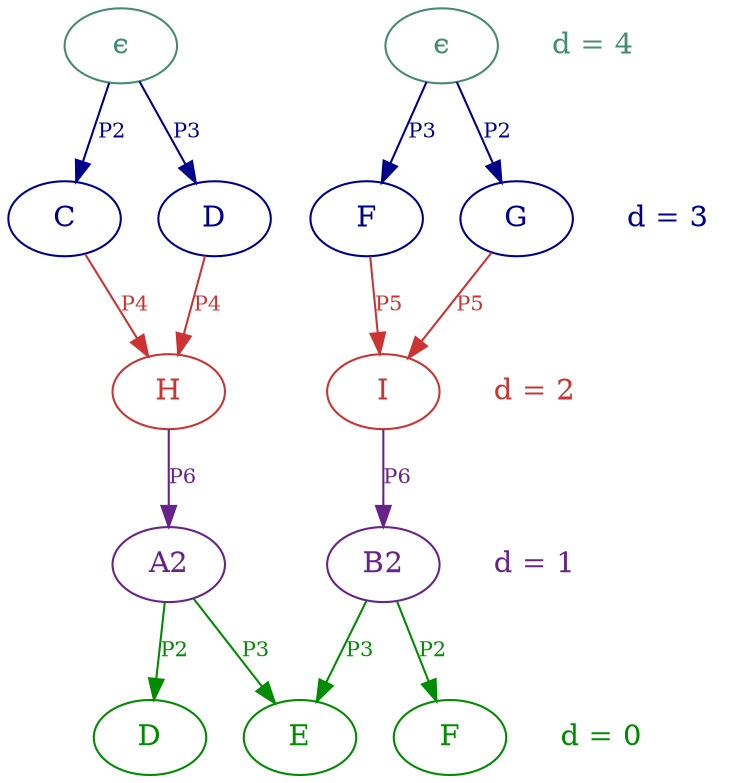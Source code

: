 digraph G {
    
    newrank = true;

    color = "aquamarine4";
    node [color = "aquamarine4", fontcolor = "aquamarine4"];
    root [label="ϵ"];
    o_root [label="ϵ"];
    depth_4_node[label = "d = 4", shape = plaintext, fontcolor = "aquamarine4"];
    {rank = same; depth_4_node; root; o_root};
    
    color = "blue4";
    node [color = "blue4", fontcolor = "blue4"];
    edge [color = "blue4", fontsize = 10, fontcolor = "blue4"];
    root -> C [label = "P2"];
    root -> D [label = "P3"];
    o_F [label = "F"];
    o_G [label = "G"];
    o_root -> o_F [label = "P3"];
    o_root -> o_G [label = "P2"];
    depth_3_node[label = "d = 3", shape = plaintext, fontcolor = "blue4"];
    {rank = same; depth_3_node; C; D; o_F; o_G};
    
    color = "brown3";
    node [color = "brown3", fontcolor = "brown3"];
    edge [color = "brown3", fontsize = 10, fontcolor = "brown3"];
    C -> H [label = "P4"];
    D -> H [label = "P4"];
    o_I [label = "I"];
    o_F -> o_I [label = "P5"];
    o_G -> o_I [label = "P5"];
    depth_2_node[label = "d = 2", shape = plaintext, fontcolor = "brown3"];
    {rank = same; depth_2_node; H; o_I};

    
    color = "darkorchid4";
    node [color = "darkorchid4", fontcolor = "darkorchid4"];
    edge [color = "darkorchid4", fontsize = 10, fontcolor = "darkorchid4"];
    H -> A2 [label = "P6"];
    o_B2 [label = "B2"];
    o_I -> o_B2 [label = "P6"];
    depth_1_node[label = "d = 1", shape = plaintext, fontcolor = "darkorchid4"];
    {rank = same; depth_1_node; o_B2; A2};

    color = "green1";
    node [color = "green4", fontcolor = "green4"];
    edge [color = "green4", fontsize = 10, fontcolor = "green4"];
    D_0 [label = "D"];
    E_0 [label = "E"];
    F_0 [label = "F"];
    A2 -> D_0 [label = "P2"];
    A2 -> E_0 [label = "P3"];
    o_B2 -> E_0 [label = "P3"];
    o_B2 -> F_0 [label = "P2"];

    depth_0_node[label = "d = 0", shape = plaintext, fontcolor = "green4"];
    {rank = same; depth_0_node; D_0; E_0; F_0};
}

